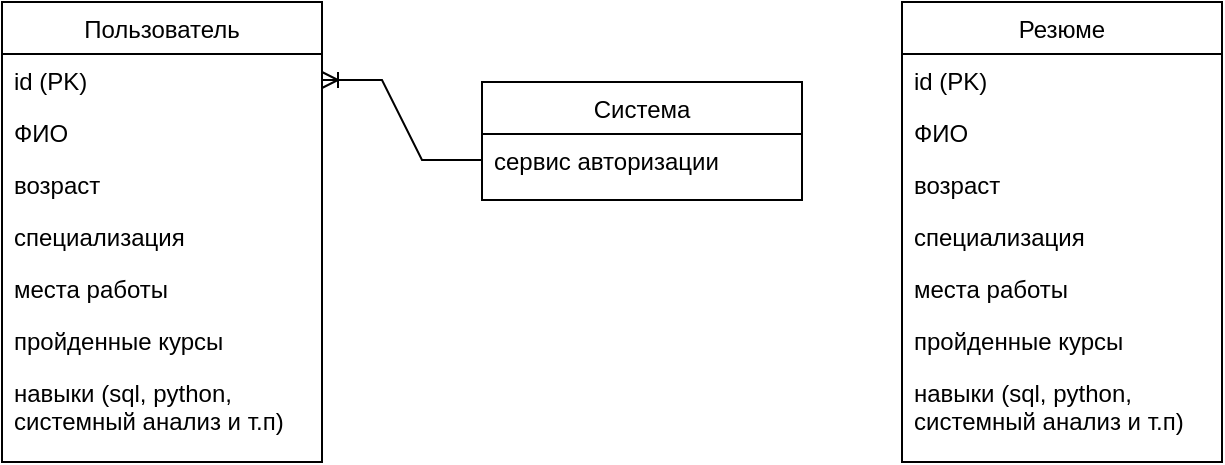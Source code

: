 <mxfile version="24.8.6">
  <diagram id="C5RBs43oDa-KdzZeNtuy" name="Page-1">
    <mxGraphModel dx="794" dy="660" grid="1" gridSize="10" guides="1" tooltips="1" connect="1" arrows="1" fold="1" page="1" pageScale="1" pageWidth="827" pageHeight="1169" math="0" shadow="0">
      <root>
        <mxCell id="WIyWlLk6GJQsqaUBKTNV-0" />
        <mxCell id="WIyWlLk6GJQsqaUBKTNV-1" parent="WIyWlLk6GJQsqaUBKTNV-0" />
        <mxCell id="Ims4vz69ag6I7L6BAAB2-3" value="Система" style="swimlane;fontStyle=0;align=center;verticalAlign=top;childLayout=stackLayout;horizontal=1;startSize=26;horizontalStack=0;resizeParent=1;resizeLast=0;collapsible=1;marginBottom=0;rounded=0;shadow=0;strokeWidth=1;" parent="WIyWlLk6GJQsqaUBKTNV-1" vertex="1">
          <mxGeometry x="360" y="170" width="160" height="59" as="geometry">
            <mxRectangle x="130" y="380" width="160" height="26" as="alternateBounds" />
          </mxGeometry>
        </mxCell>
        <mxCell id="Ims4vz69ag6I7L6BAAB2-4" value="сервис авторизации" style="text;align=left;verticalAlign=top;spacingLeft=4;spacingRight=4;overflow=hidden;rotatable=0;points=[[0,0.5],[1,0.5]];portConstraint=eastwest;" parent="Ims4vz69ag6I7L6BAAB2-3" vertex="1">
          <mxGeometry y="26" width="160" height="26" as="geometry" />
        </mxCell>
        <mxCell id="M-aOTeu6m2sU6AcI4HAz-0" value="Резюме" style="swimlane;fontStyle=0;align=center;verticalAlign=top;childLayout=stackLayout;horizontal=1;startSize=26;horizontalStack=0;resizeParent=1;resizeLast=0;collapsible=1;marginBottom=0;rounded=0;shadow=0;strokeWidth=1;" vertex="1" parent="WIyWlLk6GJQsqaUBKTNV-1">
          <mxGeometry x="570" y="130" width="160" height="230" as="geometry">
            <mxRectangle x="230" y="140" width="160" height="26" as="alternateBounds" />
          </mxGeometry>
        </mxCell>
        <mxCell id="M-aOTeu6m2sU6AcI4HAz-1" value="id (PK)" style="text;align=left;verticalAlign=top;spacingLeft=4;spacingRight=4;overflow=hidden;rotatable=0;points=[[0,0.5],[1,0.5]];portConstraint=eastwest;" vertex="1" parent="M-aOTeu6m2sU6AcI4HAz-0">
          <mxGeometry y="26" width="160" height="26" as="geometry" />
        </mxCell>
        <mxCell id="M-aOTeu6m2sU6AcI4HAz-2" value="ФИО" style="text;align=left;verticalAlign=top;spacingLeft=4;spacingRight=4;overflow=hidden;rotatable=0;points=[[0,0.5],[1,0.5]];portConstraint=eastwest;" vertex="1" parent="M-aOTeu6m2sU6AcI4HAz-0">
          <mxGeometry y="52" width="160" height="26" as="geometry" />
        </mxCell>
        <mxCell id="M-aOTeu6m2sU6AcI4HAz-3" value="возраст" style="text;align=left;verticalAlign=top;spacingLeft=4;spacingRight=4;overflow=hidden;rotatable=0;points=[[0,0.5],[1,0.5]];portConstraint=eastwest;rounded=0;shadow=0;html=0;" vertex="1" parent="M-aOTeu6m2sU6AcI4HAz-0">
          <mxGeometry y="78" width="160" height="26" as="geometry" />
        </mxCell>
        <mxCell id="M-aOTeu6m2sU6AcI4HAz-4" value="специализация" style="text;align=left;verticalAlign=top;spacingLeft=4;spacingRight=4;overflow=hidden;rotatable=0;points=[[0,0.5],[1,0.5]];portConstraint=eastwest;rounded=0;shadow=0;html=0;" vertex="1" parent="M-aOTeu6m2sU6AcI4HAz-0">
          <mxGeometry y="104" width="160" height="26" as="geometry" />
        </mxCell>
        <mxCell id="M-aOTeu6m2sU6AcI4HAz-5" value="места работы" style="text;align=left;verticalAlign=top;spacingLeft=4;spacingRight=4;overflow=hidden;rotatable=0;points=[[0,0.5],[1,0.5]];portConstraint=eastwest;rounded=0;shadow=0;html=0;" vertex="1" parent="M-aOTeu6m2sU6AcI4HAz-0">
          <mxGeometry y="130" width="160" height="26" as="geometry" />
        </mxCell>
        <mxCell id="M-aOTeu6m2sU6AcI4HAz-6" value="пройденные курсы" style="text;align=left;verticalAlign=top;spacingLeft=4;spacingRight=4;overflow=hidden;rotatable=0;points=[[0,0.5],[1,0.5]];portConstraint=eastwest;rounded=0;shadow=0;html=0;" vertex="1" parent="M-aOTeu6m2sU6AcI4HAz-0">
          <mxGeometry y="156" width="160" height="26" as="geometry" />
        </mxCell>
        <mxCell id="M-aOTeu6m2sU6AcI4HAz-7" value="навыки (sql, python,&#xa;системный анализ и т.п)" style="text;align=left;verticalAlign=top;spacingLeft=4;spacingRight=4;overflow=hidden;rotatable=0;points=[[0,0.5],[1,0.5]];portConstraint=eastwest;rounded=0;shadow=0;html=0;" vertex="1" parent="M-aOTeu6m2sU6AcI4HAz-0">
          <mxGeometry y="182" width="160" height="44" as="geometry" />
        </mxCell>
        <mxCell id="M-aOTeu6m2sU6AcI4HAz-10" value="Пользователь" style="swimlane;fontStyle=0;align=center;verticalAlign=top;childLayout=stackLayout;horizontal=1;startSize=26;horizontalStack=0;resizeParent=1;resizeLast=0;collapsible=1;marginBottom=0;rounded=0;shadow=0;strokeWidth=1;" vertex="1" parent="WIyWlLk6GJQsqaUBKTNV-1">
          <mxGeometry x="120" y="130" width="160" height="230" as="geometry">
            <mxRectangle x="230" y="140" width="160" height="26" as="alternateBounds" />
          </mxGeometry>
        </mxCell>
        <mxCell id="M-aOTeu6m2sU6AcI4HAz-11" value="id (PK)" style="text;align=left;verticalAlign=top;spacingLeft=4;spacingRight=4;overflow=hidden;rotatable=0;points=[[0,0.5],[1,0.5]];portConstraint=eastwest;" vertex="1" parent="M-aOTeu6m2sU6AcI4HAz-10">
          <mxGeometry y="26" width="160" height="26" as="geometry" />
        </mxCell>
        <mxCell id="M-aOTeu6m2sU6AcI4HAz-12" value="ФИО" style="text;align=left;verticalAlign=top;spacingLeft=4;spacingRight=4;overflow=hidden;rotatable=0;points=[[0,0.5],[1,0.5]];portConstraint=eastwest;" vertex="1" parent="M-aOTeu6m2sU6AcI4HAz-10">
          <mxGeometry y="52" width="160" height="26" as="geometry" />
        </mxCell>
        <mxCell id="M-aOTeu6m2sU6AcI4HAz-13" value="возраст" style="text;align=left;verticalAlign=top;spacingLeft=4;spacingRight=4;overflow=hidden;rotatable=0;points=[[0,0.5],[1,0.5]];portConstraint=eastwest;rounded=0;shadow=0;html=0;" vertex="1" parent="M-aOTeu6m2sU6AcI4HAz-10">
          <mxGeometry y="78" width="160" height="26" as="geometry" />
        </mxCell>
        <mxCell id="M-aOTeu6m2sU6AcI4HAz-14" value="специализация" style="text;align=left;verticalAlign=top;spacingLeft=4;spacingRight=4;overflow=hidden;rotatable=0;points=[[0,0.5],[1,0.5]];portConstraint=eastwest;rounded=0;shadow=0;html=0;" vertex="1" parent="M-aOTeu6m2sU6AcI4HAz-10">
          <mxGeometry y="104" width="160" height="26" as="geometry" />
        </mxCell>
        <mxCell id="M-aOTeu6m2sU6AcI4HAz-15" value="места работы" style="text;align=left;verticalAlign=top;spacingLeft=4;spacingRight=4;overflow=hidden;rotatable=0;points=[[0,0.5],[1,0.5]];portConstraint=eastwest;rounded=0;shadow=0;html=0;" vertex="1" parent="M-aOTeu6m2sU6AcI4HAz-10">
          <mxGeometry y="130" width="160" height="26" as="geometry" />
        </mxCell>
        <mxCell id="M-aOTeu6m2sU6AcI4HAz-16" value="пройденные курсы" style="text;align=left;verticalAlign=top;spacingLeft=4;spacingRight=4;overflow=hidden;rotatable=0;points=[[0,0.5],[1,0.5]];portConstraint=eastwest;rounded=0;shadow=0;html=0;" vertex="1" parent="M-aOTeu6m2sU6AcI4HAz-10">
          <mxGeometry y="156" width="160" height="26" as="geometry" />
        </mxCell>
        <mxCell id="M-aOTeu6m2sU6AcI4HAz-17" value="навыки (sql, python,&#xa;системный анализ и т.п)" style="text;align=left;verticalAlign=top;spacingLeft=4;spacingRight=4;overflow=hidden;rotatable=0;points=[[0,0.5],[1,0.5]];portConstraint=eastwest;rounded=0;shadow=0;html=0;" vertex="1" parent="M-aOTeu6m2sU6AcI4HAz-10">
          <mxGeometry y="182" width="160" height="44" as="geometry" />
        </mxCell>
        <mxCell id="M-aOTeu6m2sU6AcI4HAz-18" value="" style="edgeStyle=entityRelationEdgeStyle;fontSize=12;html=1;endArrow=ERoneToMany;rounded=0;entryX=1;entryY=0.5;entryDx=0;entryDy=0;exitX=0;exitY=0.5;exitDx=0;exitDy=0;" edge="1" parent="WIyWlLk6GJQsqaUBKTNV-1" source="Ims4vz69ag6I7L6BAAB2-4" target="M-aOTeu6m2sU6AcI4HAz-11">
          <mxGeometry width="100" height="100" relative="1" as="geometry">
            <mxPoint x="360" y="390" as="sourcePoint" />
            <mxPoint x="460" y="290" as="targetPoint" />
          </mxGeometry>
        </mxCell>
      </root>
    </mxGraphModel>
  </diagram>
</mxfile>
